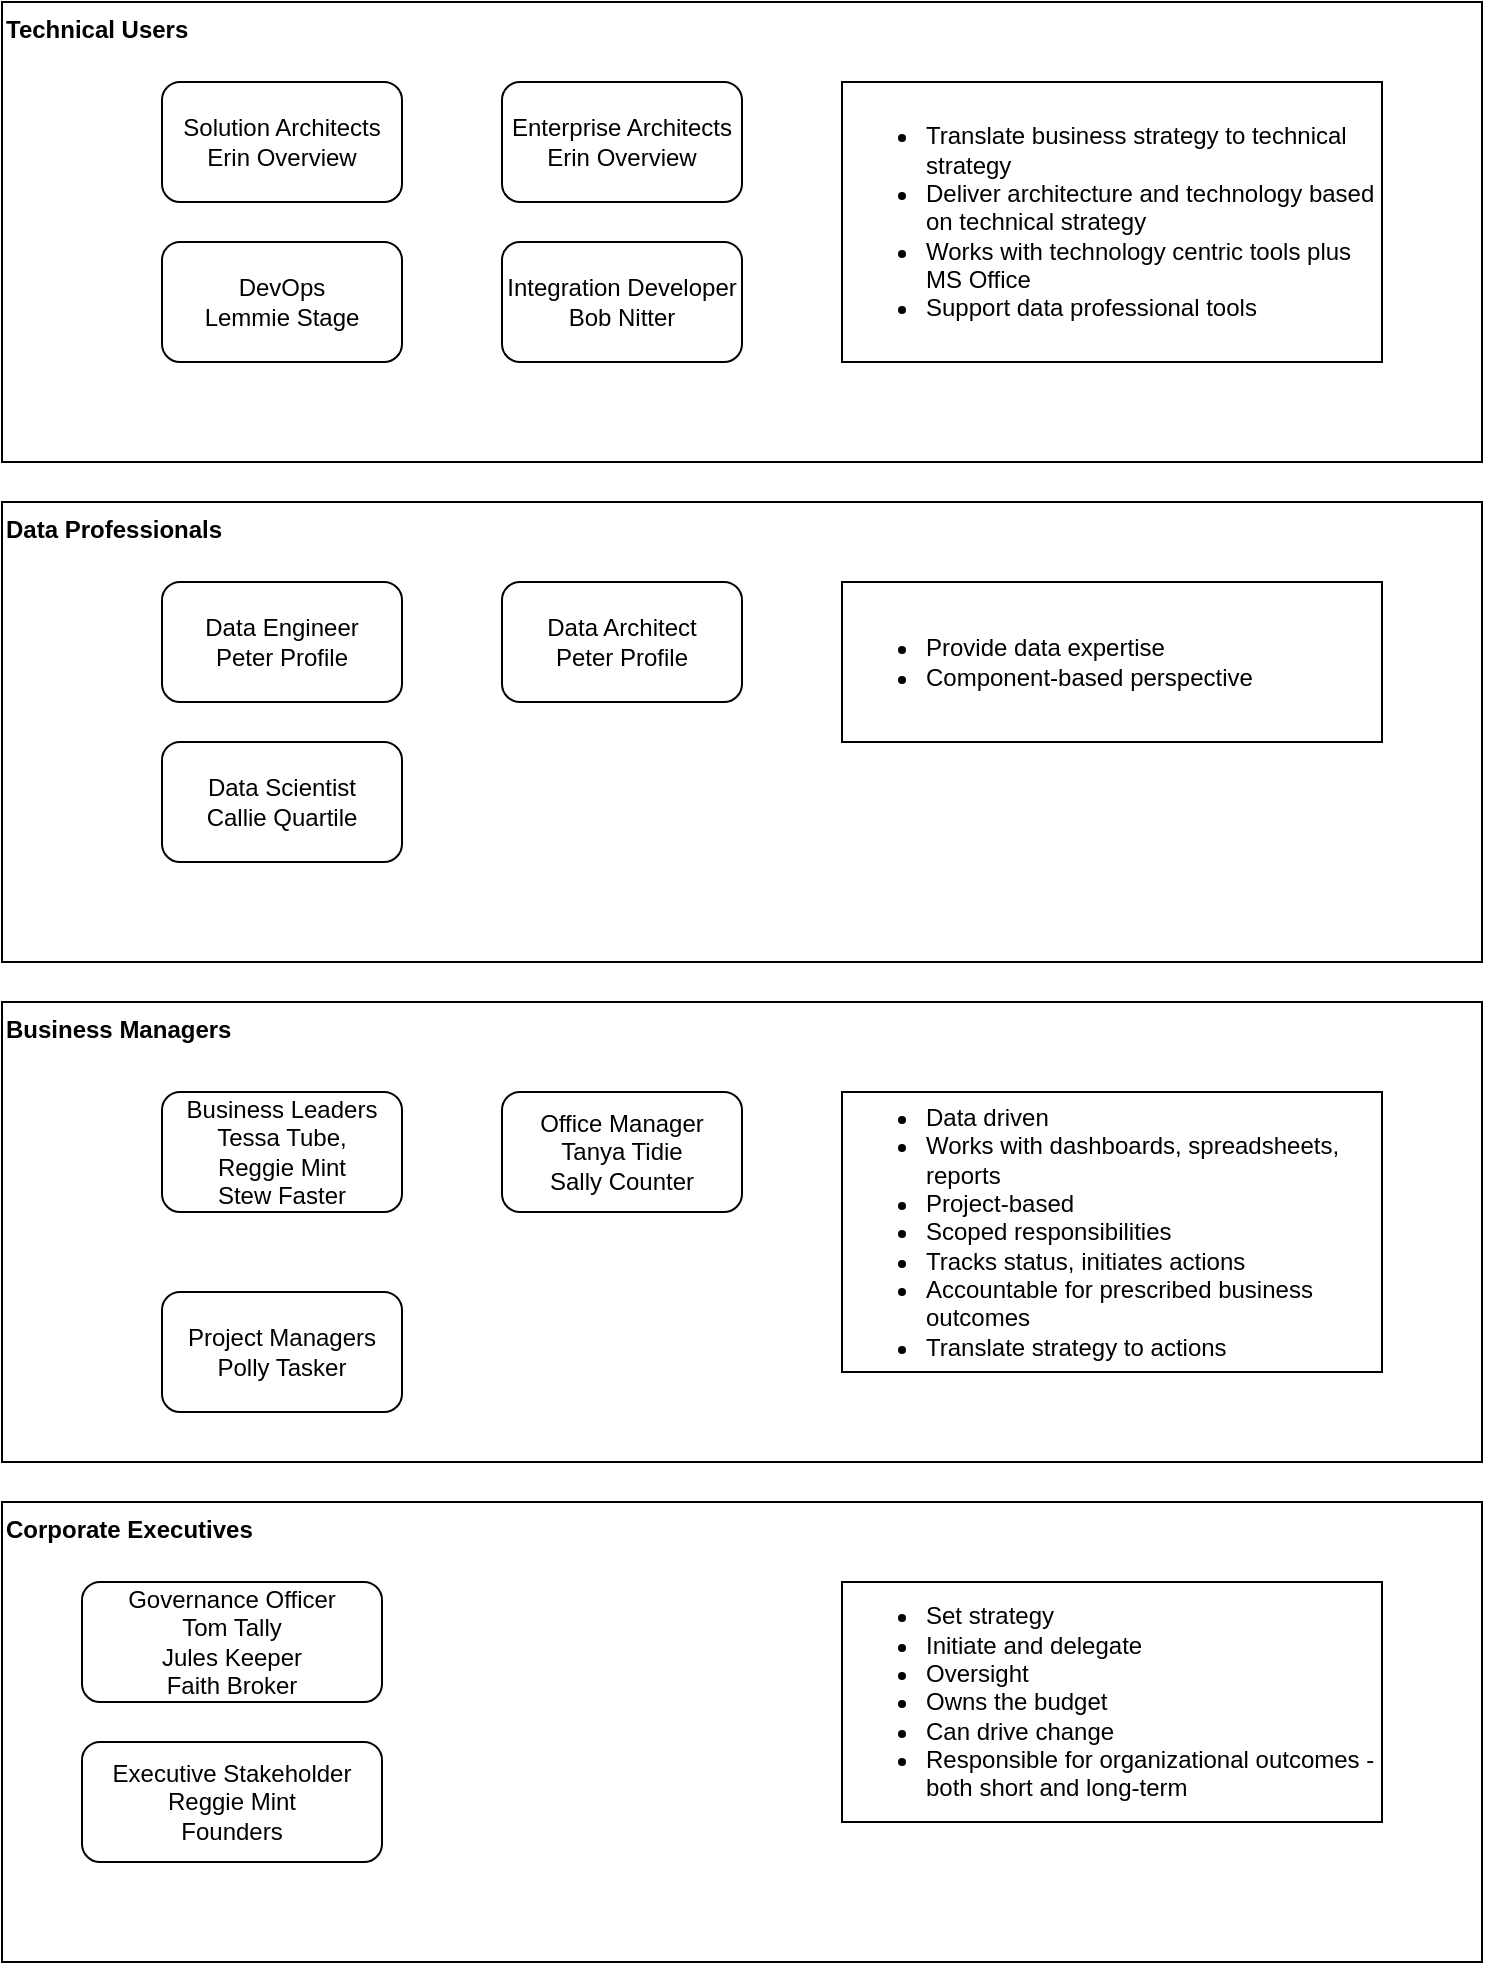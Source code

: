 <mxfile version="26.0.9" pages="3">
  <diagram name="user-profiles" id="S6YDufkIdyIpahQNR3DB">
    <mxGraphModel dx="2074" dy="1153" grid="1" gridSize="10" guides="1" tooltips="1" connect="1" arrows="1" fold="1" page="1" pageScale="1" pageWidth="827" pageHeight="1169" math="0" shadow="0">
      <root>
        <mxCell id="0" />
        <mxCell id="1" parent="0" />
        <mxCell id="9GppPXsOtxkP5QUwqHvi-1" value="Technical Users" style="rounded=0;whiteSpace=wrap;html=1;fontStyle=1;verticalAlign=top;align=left;" parent="1" vertex="1">
          <mxGeometry x="70" y="80" width="740" height="230" as="geometry" />
        </mxCell>
        <mxCell id="9GppPXsOtxkP5QUwqHvi-2" value="Data Professionals" style="rounded=0;whiteSpace=wrap;html=1;fontStyle=1;verticalAlign=top;align=left;" parent="1" vertex="1">
          <mxGeometry x="70" y="330" width="740" height="230" as="geometry" />
        </mxCell>
        <mxCell id="9GppPXsOtxkP5QUwqHvi-3" value="Business Managers" style="rounded=0;whiteSpace=wrap;html=1;fontStyle=1;verticalAlign=top;align=left;" parent="1" vertex="1">
          <mxGeometry x="70" y="580" width="740" height="230" as="geometry" />
        </mxCell>
        <mxCell id="9GppPXsOtxkP5QUwqHvi-4" value="Corporate Executives" style="rounded=0;whiteSpace=wrap;html=1;fontStyle=1;verticalAlign=top;align=left;" parent="1" vertex="1">
          <mxGeometry x="70" y="830" width="740" height="230" as="geometry" />
        </mxCell>
        <mxCell id="9GppPXsOtxkP5QUwqHvi-5" value="Solution Architects&lt;div&gt;Erin Overview&lt;/div&gt;" style="rounded=1;whiteSpace=wrap;html=1;" parent="1" vertex="1">
          <mxGeometry x="150" y="120" width="120" height="60" as="geometry" />
        </mxCell>
        <mxCell id="9GppPXsOtxkP5QUwqHvi-6" value="DevOps&lt;div&gt;Lemmie Stage&lt;/div&gt;" style="rounded=1;whiteSpace=wrap;html=1;" parent="1" vertex="1">
          <mxGeometry x="150" y="200" width="120" height="60" as="geometry" />
        </mxCell>
        <mxCell id="9GppPXsOtxkP5QUwqHvi-7" value="Enterprise Architects&lt;div&gt;Erin Overview&lt;/div&gt;" style="rounded=1;whiteSpace=wrap;html=1;" parent="1" vertex="1">
          <mxGeometry x="320" y="120" width="120" height="60" as="geometry" />
        </mxCell>
        <mxCell id="9GppPXsOtxkP5QUwqHvi-8" value="Integration Developer&lt;div&gt;Bob Nitter&lt;/div&gt;" style="rounded=1;whiteSpace=wrap;html=1;" parent="1" vertex="1">
          <mxGeometry x="320" y="200" width="120" height="60" as="geometry" />
        </mxCell>
        <mxCell id="9GppPXsOtxkP5QUwqHvi-10" value="Data Engineer&lt;div&gt;Peter Profile&lt;/div&gt;" style="rounded=1;whiteSpace=wrap;html=1;" parent="1" vertex="1">
          <mxGeometry x="150" y="370" width="120" height="60" as="geometry" />
        </mxCell>
        <mxCell id="9GppPXsOtxkP5QUwqHvi-11" value="Data Scientist&lt;div&gt;Callie Quartile&lt;/div&gt;" style="rounded=1;whiteSpace=wrap;html=1;" parent="1" vertex="1">
          <mxGeometry x="150" y="450" width="120" height="60" as="geometry" />
        </mxCell>
        <mxCell id="9GppPXsOtxkP5QUwqHvi-12" value="Project Managers&lt;div&gt;Polly Tasker&lt;/div&gt;" style="rounded=1;whiteSpace=wrap;html=1;" parent="1" vertex="1">
          <mxGeometry x="150" y="725" width="120" height="60" as="geometry" />
        </mxCell>
        <mxCell id="9GppPXsOtxkP5QUwqHvi-13" value="Business Leaders&lt;div&gt;Tessa Tube,&lt;/div&gt;&lt;div&gt;Reggie Mint&lt;/div&gt;&lt;div&gt;Stew Faster&lt;/div&gt;" style="rounded=1;whiteSpace=wrap;html=1;" parent="1" vertex="1">
          <mxGeometry x="150" y="625" width="120" height="60" as="geometry" />
        </mxCell>
        <mxCell id="9GppPXsOtxkP5QUwqHvi-14" value="Governance Officer&lt;div&gt;Tom Tally&lt;/div&gt;&lt;div&gt;Jules Keeper&lt;/div&gt;&lt;div&gt;Faith Broker&lt;/div&gt;" style="rounded=1;whiteSpace=wrap;html=1;" parent="1" vertex="1">
          <mxGeometry x="110" y="870" width="150" height="60" as="geometry" />
        </mxCell>
        <mxCell id="9GppPXsOtxkP5QUwqHvi-15" value="Executive Stakeholder&lt;div&gt;Reggie Mint&lt;/div&gt;&lt;div&gt;Founders&lt;/div&gt;" style="rounded=1;whiteSpace=wrap;html=1;" parent="1" vertex="1">
          <mxGeometry x="110" y="950" width="150" height="60" as="geometry" />
        </mxCell>
        <mxCell id="9GppPXsOtxkP5QUwqHvi-16" value="Office Manager&lt;div&gt;Tanya Tidie&lt;/div&gt;&lt;div&gt;Sally Counter&lt;/div&gt;" style="rounded=1;whiteSpace=wrap;html=1;" parent="1" vertex="1">
          <mxGeometry x="320" y="625" width="120" height="60" as="geometry" />
        </mxCell>
        <mxCell id="9GppPXsOtxkP5QUwqHvi-18" value="&lt;ul&gt;&lt;li&gt;Translate business strategy to technical strategy&lt;/li&gt;&lt;li&gt;Deliver architecture and technology based on technical strategy&lt;/li&gt;&lt;li&gt;Works with technology centric tools plus MS Office&lt;/li&gt;&lt;li&gt;Support data professional tools&lt;/li&gt;&lt;/ul&gt;" style="rounded=0;whiteSpace=wrap;html=1;align=left;" parent="1" vertex="1">
          <mxGeometry x="490" y="120" width="270" height="140" as="geometry" />
        </mxCell>
        <mxCell id="9GppPXsOtxkP5QUwqHvi-19" value="&lt;ul&gt;&lt;li&gt;&lt;span style=&quot;background-color: transparent; color: light-dark(rgb(0, 0, 0), rgb(255, 255, 255));&quot;&gt;Provide data expertise&lt;/span&gt;&lt;br&gt;&lt;/li&gt;&lt;li&gt;&lt;span style=&quot;background-color: transparent; color: light-dark(rgb(0, 0, 0), rgb(255, 255, 255));&quot;&gt;Component-based perspective&lt;/span&gt;&lt;/li&gt;&lt;/ul&gt;" style="rounded=0;whiteSpace=wrap;html=1;align=left;" parent="1" vertex="1">
          <mxGeometry x="490" y="370" width="270" height="80" as="geometry" />
        </mxCell>
        <mxCell id="9GppPXsOtxkP5QUwqHvi-20" value="&lt;ul&gt;&lt;li&gt;&lt;span style=&quot;background-color: transparent; color: light-dark(rgb(0, 0, 0), rgb(255, 255, 255));&quot;&gt;Data driven&lt;/span&gt;&lt;br&gt;&lt;/li&gt;&lt;li&gt;Works with dashboards, spreadsheets, reports&lt;/li&gt;&lt;li&gt;Project-based&lt;/li&gt;&lt;li&gt;Scoped responsibilities&lt;/li&gt;&lt;li&gt;Tracks status, initiates actions&lt;/li&gt;&lt;li&gt;Accountable for prescribed business outcomes&lt;/li&gt;&lt;li&gt;Translate strategy to actions&lt;/li&gt;&lt;/ul&gt;" style="rounded=0;whiteSpace=wrap;html=1;align=left;" parent="1" vertex="1">
          <mxGeometry x="490" y="625" width="270" height="140" as="geometry" />
        </mxCell>
        <mxCell id="9GppPXsOtxkP5QUwqHvi-21" value="&lt;ul&gt;&lt;li&gt;Set strategy&lt;/li&gt;&lt;li&gt;Initiate and delegate&lt;/li&gt;&lt;li&gt;Oversight&lt;/li&gt;&lt;li&gt;Owns the budget&lt;/li&gt;&lt;li&gt;Can drive change&lt;/li&gt;&lt;li&gt;Responsible for organizational outcomes - both short and long-term&lt;/li&gt;&lt;/ul&gt;" style="rounded=0;whiteSpace=wrap;html=1;align=left;" parent="1" vertex="1">
          <mxGeometry x="490" y="870" width="270" height="120" as="geometry" />
        </mxCell>
        <mxCell id="mB1kxBVeXbvcE-VYdbVN-1" value="Data Architect&lt;div&gt;Peter Profile&lt;/div&gt;" style="rounded=1;whiteSpace=wrap;html=1;" vertex="1" parent="1">
          <mxGeometry x="320" y="370" width="120" height="60" as="geometry" />
        </mxCell>
      </root>
    </mxGraphModel>
  </diagram>
  <diagram id="w9r8jnZHHfuu24x02KUY" name="clinical-trial-management">
    <mxGraphModel dx="2074" dy="1153" grid="1" gridSize="10" guides="1" tooltips="1" connect="1" arrows="1" fold="1" page="1" pageScale="1" pageWidth="827" pageHeight="1169" math="0" shadow="0">
      <root>
        <mxCell id="0" />
        <mxCell id="1" parent="0" />
        <mxCell id="6ZlHHi7PjLSVwPY5SmXG-3" value="" style="rounded=0;whiteSpace=wrap;html=1;" vertex="1" parent="1">
          <mxGeometry x="760" y="80" width="460" height="60" as="geometry" />
        </mxCell>
        <mxCell id="lJtzmp7ZBujwJNlTa7AZ-2" value="&lt;h1 style=&quot;margin-top: 0px;&quot;&gt;Project Motivation&lt;/h1&gt;&lt;p&gt;&lt;/p&gt;&lt;ul&gt;&lt;li&gt;A discovery of a promising new treatment (Research team)&lt;/li&gt;&lt;li&gt;A decision to commercialize (Corporate Execs)&lt;/li&gt;&lt;/ul&gt;&lt;p&gt;&lt;/p&gt;" style="text;html=1;whiteSpace=wrap;overflow=hidden;rounded=0;" parent="1" vertex="1">
          <mxGeometry x="100" y="20" width="370" height="120" as="geometry" />
        </mxCell>
        <mxCell id="lJtzmp7ZBujwJNlTa7AZ-3" value="Scope Clinical Trial&lt;div&gt;&lt;ul&gt;&lt;li&gt;Scope&lt;/li&gt;&lt;li&gt;Metrics&lt;/li&gt;&lt;li&gt;&lt;span style=&quot;background-color: transparent; color: light-dark(rgb(0, 0, 0), rgb(255, 255, 255));&quot;&gt;Ownership&lt;/span&gt;&lt;br&gt;&lt;/li&gt;&lt;li&gt;&lt;i&gt;Budget&lt;/i&gt;&lt;/li&gt;&lt;li&gt;Participants&lt;/li&gt;&lt;li&gt;Stakeholders&lt;/li&gt;&lt;/ul&gt;&lt;/div&gt;" style="rounded=0;whiteSpace=wrap;html=1;verticalAlign=top;align=left;" parent="1" vertex="1">
          <mxGeometry x="80" y="140" width="680" height="140" as="geometry" />
        </mxCell>
        <mxCell id="lJtzmp7ZBujwJNlTa7AZ-4" value="Tessa" style="shape=umlActor;verticalLabelPosition=bottom;verticalAlign=top;html=1;outlineConnect=0;" parent="1" vertex="1">
          <mxGeometry x="440" y="180" width="30" height="60" as="geometry" />
        </mxCell>
        <mxCell id="lJtzmp7ZBujwJNlTa7AZ-8" value="Recruit Participants&lt;div&gt;&lt;ul&gt;&lt;li&gt;Data Agreements&lt;/li&gt;&lt;li&gt;Education&lt;/li&gt;&lt;li&gt;Certifications&lt;/li&gt;&lt;/ul&gt;&lt;/div&gt;" style="rounded=0;whiteSpace=wrap;html=1;verticalAlign=top;align=left;" parent="1" vertex="1">
          <mxGeometry x="80" y="550" width="680" height="140" as="geometry" />
        </mxCell>
        <mxCell id="lJtzmp7ZBujwJNlTa7AZ-9" value="Tanya" style="shape=umlActor;verticalLabelPosition=bottom;verticalAlign=top;html=1;outlineConnect=0;" parent="1" vertex="1">
          <mxGeometry x="430" y="580" width="30" height="60" as="geometry" />
        </mxCell>
        <mxCell id="lJtzmp7ZBujwJNlTa7AZ-10" value="Robbie" style="shape=umlActor;verticalLabelPosition=bottom;verticalAlign=top;html=1;outlineConnect=0;" parent="1" vertex="1">
          <mxGeometry x="520" y="580" width="30" height="60" as="geometry" />
        </mxCell>
        <mxCell id="lJtzmp7ZBujwJNlTa7AZ-11" value="Nellie" style="shape=umlActor;verticalLabelPosition=bottom;verticalAlign=top;html=1;outlineConnect=0;" parent="1" vertex="1">
          <mxGeometry x="560" y="580" width="30" height="60" as="geometry" />
        </mxCell>
        <mxCell id="lJtzmp7ZBujwJNlTa7AZ-12" value="???" style="shape=umlActor;verticalLabelPosition=bottom;verticalAlign=top;html=1;outlineConnect=0;" parent="1" vertex="1">
          <mxGeometry x="600" y="580" width="30" height="60" as="geometry" />
        </mxCell>
        <mxCell id="lJtzmp7ZBujwJNlTa7AZ-13" value="&lt;div&gt;Solution delivery&lt;/div&gt;&lt;div&gt;&lt;ul&gt;&lt;li&gt;&lt;span style=&quot;background-color: transparent; color: light-dark(rgb(0, 0, 0), rgb(255, 255, 255));&quot;&gt;Solution Blueprint Delivery&lt;/span&gt;&lt;br&gt;&lt;/li&gt;&lt;li&gt;&lt;span style=&quot;background-color: transparent; color: light-dark(rgb(0, 0, 0), rgb(255, 255, 255));&quot;&gt;Analytics and Reporting Design&lt;/span&gt;&lt;/li&gt;&lt;li&gt;Pipeline Design&lt;/li&gt;&lt;li&gt;Data Quality Survey Service implementation&lt;/li&gt;&lt;li&gt;Data provisioning pipeline implementations&lt;/li&gt;&lt;/ul&gt;&lt;/div&gt;" style="rounded=0;whiteSpace=wrap;html=1;verticalAlign=top;align=left;" parent="1" vertex="1">
          <mxGeometry x="80" y="690" width="680" height="140" as="geometry" />
        </mxCell>
        <mxCell id="lJtzmp7ZBujwJNlTa7AZ-14" value="Erin" style="shape=umlActor;verticalLabelPosition=bottom;verticalAlign=top;html=1;outlineConnect=0;" parent="1" vertex="1">
          <mxGeometry x="430" y="720" width="30" height="60" as="geometry" />
        </mxCell>
        <mxCell id="lJtzmp7ZBujwJNlTa7AZ-15" value="Bob" style="shape=umlActor;verticalLabelPosition=bottom;verticalAlign=top;html=1;outlineConnect=0;" parent="1" vertex="1">
          <mxGeometry x="480" y="720" width="30" height="60" as="geometry" />
        </mxCell>
        <mxCell id="lJtzmp7ZBujwJNlTa7AZ-17" value="&lt;div&gt;Component Deployment&lt;/div&gt;&lt;div&gt;&lt;ul&gt;&lt;li&gt;Egeria Connectors/Services&lt;/li&gt;&lt;li&gt;Airflow pipeline&lt;/li&gt;&lt;li&gt;Data design&lt;/li&gt;&lt;li&gt;Analytics and reporting design&lt;/li&gt;&lt;/ul&gt;&lt;/div&gt;" style="rounded=0;whiteSpace=wrap;html=1;verticalAlign=top;align=left;" parent="1" vertex="1">
          <mxGeometry x="80" y="830" width="680" height="140" as="geometry" />
        </mxCell>
        <mxCell id="lJtzmp7ZBujwJNlTa7AZ-18" value="Lemmie" style="shape=umlActor;verticalLabelPosition=bottom;verticalAlign=top;html=1;outlineConnect=0;" parent="1" vertex="1">
          <mxGeometry x="430" y="850" width="30" height="60" as="geometry" />
        </mxCell>
        <mxCell id="lJtzmp7ZBujwJNlTa7AZ-20" value="&lt;span style=&quot;background-color: transparent; color: light-dark(rgb(0, 0, 0), rgb(255, 255, 255));&quot;&gt;Hospital Onboarding&lt;/span&gt;&lt;br&gt;&lt;ul&gt;&lt;li&gt;Activate onboarding pipeline&lt;/li&gt;&lt;li&gt;Chase uncertified hospitals&lt;/li&gt;&lt;/ul&gt;" style="rounded=0;whiteSpace=wrap;html=1;verticalAlign=top;align=left;" parent="1" vertex="1">
          <mxGeometry x="80" y="970" width="680" height="140" as="geometry" />
        </mxCell>
        <mxCell id="lJtzmp7ZBujwJNlTa7AZ-21" value="Peter" style="shape=umlActor;verticalLabelPosition=bottom;verticalAlign=top;html=1;outlineConnect=0;" parent="1" vertex="1">
          <mxGeometry x="430" y="1000" width="30" height="60" as="geometry" />
        </mxCell>
        <mxCell id="lJtzmp7ZBujwJNlTa7AZ-22" value="Tanya" style="shape=umlActor;verticalLabelPosition=bottom;verticalAlign=top;html=1;outlineConnect=0;" parent="1" vertex="1">
          <mxGeometry x="490" y="1000" width="30" height="60" as="geometry" />
        </mxCell>
        <mxCell id="lJtzmp7ZBujwJNlTa7AZ-23" value="&lt;span style=&quot;background-color: transparent; color: light-dark(rgb(0, 0, 0), rgb(255, 255, 255));&quot;&gt;Trial is Live&lt;/span&gt;&lt;div&gt;&lt;ul&gt;&lt;li&gt;&lt;span style=&quot;background-color: transparent; color: light-dark(rgb(0, 0, 0), rgb(255, 255, 255));&quot;&gt;Progress monitoring&lt;/span&gt;&lt;/li&gt;&lt;li&gt;Data exception management&lt;/li&gt;&lt;li&gt;Data Analysis&lt;/li&gt;&lt;li&gt;Results monitoring&lt;/li&gt;&lt;/ul&gt;&lt;/div&gt;" style="rounded=0;whiteSpace=wrap;html=1;verticalAlign=top;align=left;" parent="1" vertex="1">
          <mxGeometry x="80" y="1109" width="680" height="140" as="geometry" />
        </mxCell>
        <mxCell id="lJtzmp7ZBujwJNlTa7AZ-24" value="Peter" style="shape=umlActor;verticalLabelPosition=bottom;verticalAlign=top;html=1;outlineConnect=0;" parent="1" vertex="1">
          <mxGeometry x="430" y="1130" width="30" height="60" as="geometry" />
        </mxCell>
        <mxCell id="lJtzmp7ZBujwJNlTa7AZ-25" value="Tanya" style="shape=umlActor;verticalLabelPosition=bottom;verticalAlign=top;html=1;outlineConnect=0;" parent="1" vertex="1">
          <mxGeometry x="490" y="1130" width="30" height="60" as="geometry" />
        </mxCell>
        <mxCell id="lJtzmp7ZBujwJNlTa7AZ-27" value="Callie" style="shape=umlActor;verticalLabelPosition=bottom;verticalAlign=top;html=1;outlineConnect=0;" parent="1" vertex="1">
          <mxGeometry x="560" y="1130" width="30" height="60" as="geometry" />
        </mxCell>
        <mxCell id="lJtzmp7ZBujwJNlTa7AZ-28" value="&lt;span style=&quot;background-color: transparent; color: light-dark(rgb(0, 0, 0), rgb(255, 255, 255));&quot;&gt;End of life&lt;/span&gt;&lt;br&gt;&lt;ul&gt;&lt;li&gt;Shutdown pipelines&lt;/li&gt;&lt;li&gt;Archive Data&lt;/li&gt;&lt;li&gt;Share Data that can be requested&lt;/li&gt;&lt;li&gt;Closeout report&lt;/li&gt;&lt;li&gt;Data Retention procedures activated&lt;/li&gt;&lt;/ul&gt;" style="rounded=0;whiteSpace=wrap;html=1;verticalAlign=top;align=left;" parent="1" vertex="1">
          <mxGeometry x="80" y="1249" width="680" height="140" as="geometry" />
        </mxCell>
        <mxCell id="lJtzmp7ZBujwJNlTa7AZ-29" value="Peter" style="shape=umlActor;verticalLabelPosition=bottom;verticalAlign=top;html=1;outlineConnect=0;" parent="1" vertex="1">
          <mxGeometry x="430" y="1289" width="30" height="60" as="geometry" />
        </mxCell>
        <mxCell id="lJtzmp7ZBujwJNlTa7AZ-31" value="&lt;span style=&quot;background-color: transparent; color: light-dark(rgb(0, 0, 0), rgb(255, 255, 255));&quot;&gt;Retrospective&lt;/span&gt;&lt;br&gt;&lt;ul&gt;&lt;li&gt;&lt;span style=&quot;background-color: transparent; color: light-dark(rgb(0, 0, 0), rgb(255, 255, 255));&quot;&gt;Technology improvements&lt;/span&gt;&lt;/li&gt;&lt;li&gt;Data management improvements&lt;/li&gt;&lt;li&gt;Data contract improvements&lt;/li&gt;&lt;li&gt;New templates and best practices&lt;/li&gt;&lt;li&gt;Analytics and reporting&lt;/li&gt;&lt;/ul&gt;" style="rounded=0;whiteSpace=wrap;html=1;verticalAlign=top;align=left;" parent="1" vertex="1">
          <mxGeometry x="80" y="1389" width="680" height="140" as="geometry" />
        </mxCell>
        <mxCell id="lJtzmp7ZBujwJNlTa7AZ-33" value="All" style="shape=umlActor;verticalLabelPosition=bottom;verticalAlign=top;html=1;outlineConnect=0;" parent="1" vertex="1">
          <mxGeometry x="460" y="1429" width="30" height="60" as="geometry" />
        </mxCell>
        <mxCell id="lJtzmp7ZBujwJNlTa7AZ-34" value="&amp;nbsp;" style="shape=umlActor;verticalLabelPosition=bottom;verticalAlign=top;html=1;outlineConnect=0;" parent="1" vertex="1">
          <mxGeometry x="500" y="1420" width="30" height="60" as="geometry" />
        </mxCell>
        <mxCell id="lJtzmp7ZBujwJNlTa7AZ-35" value="&amp;nbsp;" style="shape=umlActor;verticalLabelPosition=bottom;verticalAlign=top;html=1;outlineConnect=0;" parent="1" vertex="1">
          <mxGeometry x="510" y="1430" width="30" height="60" as="geometry" />
        </mxCell>
        <mxCell id="lJtzmp7ZBujwJNlTa7AZ-36" value="&amp;nbsp;" style="shape=umlActor;verticalLabelPosition=bottom;verticalAlign=top;html=1;outlineConnect=0;" parent="1" vertex="1">
          <mxGeometry x="520" y="1440" width="30" height="60" as="geometry" />
        </mxCell>
        <mxCell id="c_ugmVrAFyG_RSTCxGrR-1" value="&lt;span style=&quot;background-color: transparent; color: light-dark(rgb(0, 0, 0), rgb(255, 255, 255));&quot;&gt;Clinical Trial Approval&lt;/span&gt;&lt;br&gt;&lt;ul&gt;&lt;li&gt;Negotiate with external regulator&lt;/li&gt;&lt;li&gt;Approval from board&lt;/li&gt;&lt;li&gt;Deliverables agreement&lt;/li&gt;&lt;/ul&gt;" style="rounded=0;whiteSpace=wrap;html=1;verticalAlign=top;align=left;" parent="1" vertex="1">
          <mxGeometry x="80" y="410" width="680" height="140" as="geometry" />
        </mxCell>
        <mxCell id="c_ugmVrAFyG_RSTCxGrR-2" value="Tessa" style="shape=umlActor;verticalLabelPosition=bottom;verticalAlign=top;html=1;outlineConnect=0;" parent="1" vertex="1">
          <mxGeometry x="430" y="430" width="30" height="60" as="geometry" />
        </mxCell>
        <mxCell id="6ZlHHi7PjLSVwPY5SmXG-1" value="&lt;ul&gt;&lt;li&gt;Status Review - Based on time window for recruitment&lt;/li&gt;&lt;ul&gt;&lt;li&gt;How many hospitals recruited/certified&lt;/li&gt;&lt;li&gt;How many patients recruited/certified&lt;/li&gt;&lt;/ul&gt;&lt;/ul&gt;" style="rounded=0;whiteSpace=wrap;html=1;align=left;" vertex="1" parent="1">
          <mxGeometry x="760" y="550" width="460" height="140" as="geometry" />
        </mxCell>
        <mxCell id="6ZlHHi7PjLSVwPY5SmXG-2" value="Executive Information Perspective" style="text;html=1;align=center;verticalAlign=middle;resizable=0;points=[];autosize=1;strokeColor=none;fillColor=none;" vertex="1" parent="1">
          <mxGeometry x="900" y="95" width="200" height="30" as="geometry" />
        </mxCell>
        <mxCell id="6ZlHHi7PjLSVwPY5SmXG-4" value="&lt;ul&gt;&lt;li&gt;Progress&lt;/li&gt;&lt;li&gt;Data Exceptions&lt;/li&gt;&lt;li&gt;Results&lt;/li&gt;&lt;/ul&gt;&lt;br&gt;&lt;ul&gt;&lt;li&gt;Go/no-Go&lt;/li&gt;&lt;/ul&gt;" style="rounded=0;whiteSpace=wrap;html=1;align=left;" vertex="1" parent="1">
          <mxGeometry x="760" y="1109" width="460" height="140" as="geometry" />
        </mxCell>
        <mxCell id="6ZlHHi7PjLSVwPY5SmXG-5" value="&lt;ul&gt;&lt;li&gt;Pipeline status&lt;/li&gt;&lt;li&gt;Data archival&lt;/li&gt;&lt;li&gt;Data for sharing&lt;/li&gt;&lt;li&gt;confirmation that retention is set up&lt;/li&gt;&lt;li&gt;lessons learned&lt;/li&gt;&lt;/ul&gt;" style="rounded=0;whiteSpace=wrap;html=1;align=left;" vertex="1" parent="1">
          <mxGeometry x="760" y="1249" width="290" height="140" as="geometry" />
        </mxCell>
        <mxCell id="6ZlHHi7PjLSVwPY5SmXG-6" value="&lt;ul&gt;&lt;li&gt;Pipeline status&lt;/li&gt;&lt;li&gt;Data archival&lt;/li&gt;&lt;li&gt;Data for sharing&lt;/li&gt;&lt;li&gt;confirmation that retention is set up&lt;/li&gt;&lt;/ul&gt;" style="rounded=0;whiteSpace=wrap;html=1;align=left;" vertex="1" parent="1">
          <mxGeometry x="760" y="1249" width="460" height="140" as="geometry" />
        </mxCell>
        <mxCell id="6ZlHHi7PjLSVwPY5SmXG-7" value="&lt;div&gt;&lt;br&gt;&lt;/div&gt;&lt;ul&gt;&lt;li&gt;Lessons learned&lt;/li&gt;&lt;/ul&gt;" style="rounded=0;whiteSpace=wrap;html=1;align=left;" vertex="1" parent="1">
          <mxGeometry x="760" y="1389" width="460" height="140" as="geometry" />
        </mxCell>
        <mxCell id="6ZlHHi7PjLSVwPY5SmXG-8" value="&lt;ul&gt;&lt;li&gt;Provide scope, success criteria&lt;/li&gt;&lt;li&gt;Financial model&lt;/li&gt;&lt;ul&gt;&lt;li&gt;Cost/benefit&lt;/li&gt;&lt;/ul&gt;&lt;/ul&gt;" style="rounded=0;whiteSpace=wrap;html=1;align=left;" vertex="1" parent="1">
          <mxGeometry x="760" y="140" width="460" height="140" as="geometry" />
        </mxCell>
        <mxCell id="6ZlHHi7PjLSVwPY5SmXG-9" value="Define Clinical Trial&lt;div&gt;&lt;ul&gt;&lt;li&gt;Deliverables (data, reports, analytics)&lt;/li&gt;&lt;li&gt;Data Specification&lt;/li&gt;&lt;ul&gt;&lt;li&gt;From hospitals&lt;/li&gt;&lt;li&gt;For data Scientists&lt;/li&gt;&lt;/ul&gt;&lt;/ul&gt;&lt;/div&gt;" style="rounded=0;whiteSpace=wrap;html=1;verticalAlign=top;align=left;" vertex="1" parent="1">
          <mxGeometry x="80" y="280" width="680" height="130" as="geometry" />
        </mxCell>
        <mxCell id="6ZlHHi7PjLSVwPY5SmXG-10" value="Tessa" style="shape=umlActor;verticalLabelPosition=bottom;verticalAlign=top;html=1;outlineConnect=0;" vertex="1" parent="1">
          <mxGeometry x="440" y="314" width="30" height="60" as="geometry" />
        </mxCell>
        <mxCell id="6ZlHHi7PjLSVwPY5SmXG-11" value="Callie" style="shape=umlActor;verticalLabelPosition=bottom;verticalAlign=top;html=1;outlineConnect=0;" vertex="1" parent="1">
          <mxGeometry x="530" y="314" width="30" height="60" as="geometry" />
        </mxCell>
        <mxCell id="6ZlHHi7PjLSVwPY5SmXG-12" value="Tanya" style="shape=umlActor;verticalLabelPosition=bottom;verticalAlign=top;html=1;outlineConnect=0;" vertex="1" parent="1">
          <mxGeometry x="620" y="314" width="30" height="60" as="geometry" />
        </mxCell>
        <mxCell id="6ZlHHi7PjLSVwPY5SmXG-13" value="&lt;ul&gt;&lt;li&gt;Status Review&lt;/li&gt;&lt;/ul&gt;" style="rounded=0;whiteSpace=wrap;html=1;align=left;" vertex="1" parent="1">
          <mxGeometry x="760" y="280" width="460" height="130" as="geometry" />
        </mxCell>
        <mxCell id="6ZlHHi7PjLSVwPY5SmXG-14" value="&lt;ul&gt;&lt;li&gt;Full review of proposal and sign-off&lt;/li&gt;&lt;/ul&gt;" style="rounded=0;whiteSpace=wrap;html=1;align=left;" vertex="1" parent="1">
          <mxGeometry x="760" y="410" width="460" height="140" as="geometry" />
        </mxCell>
        <mxCell id="6ZlHHi7PjLSVwPY5SmXG-15" value="&lt;ul&gt;&lt;li&gt;Status Review&lt;/li&gt;&lt;li&gt;Privacy Review&lt;/li&gt;&lt;/ul&gt;" style="rounded=0;whiteSpace=wrap;html=1;align=left;" vertex="1" parent="1">
          <mxGeometry x="760" y="690" width="460" height="140" as="geometry" />
        </mxCell>
        <mxCell id="6ZlHHi7PjLSVwPY5SmXG-16" value="&lt;ul&gt;&lt;li&gt;Status Review&lt;/li&gt;&lt;/ul&gt;" style="rounded=0;whiteSpace=wrap;html=1;align=left;" vertex="1" parent="1">
          <mxGeometry x="760" y="830" width="460" height="140" as="geometry" />
        </mxCell>
        <mxCell id="6ZlHHi7PjLSVwPY5SmXG-17" value="&lt;ul&gt;&lt;li&gt;Status Review&lt;/li&gt;&lt;ul&gt;&lt;li&gt;Number of hospitals onboarded&lt;/li&gt;&lt;li&gt;Number of patient monitored&lt;/li&gt;&lt;/ul&gt;&lt;/ul&gt;" style="rounded=0;whiteSpace=wrap;html=1;align=left;" vertex="1" parent="1">
          <mxGeometry x="760" y="970" width="460" height="140" as="geometry" />
        </mxCell>
        <mxCell id="c_ugmVrAFyG_RSTCxGrR-3" value="Founders" style="shape=umlActor;verticalLabelPosition=bottom;verticalAlign=top;html=1;outlineConnect=0;" parent="1" vertex="1">
          <mxGeometry x="1120" y="460" width="30" height="60" as="geometry" />
        </mxCell>
        <mxCell id="c_ugmVrAFyG_RSTCxGrR-5" value="Faith" style="shape=umlActor;verticalLabelPosition=bottom;verticalAlign=top;html=1;outlineConnect=0;" parent="1" vertex="1">
          <mxGeometry x="1070" y="460" width="30" height="60" as="geometry" />
        </mxCell>
        <mxCell id="c_ugmVrAFyG_RSTCxGrR-6" value="Faith" style="shape=umlActor;verticalLabelPosition=bottom;verticalAlign=top;html=1;outlineConnect=0;" parent="1" vertex="1">
          <mxGeometry x="1160" y="730" width="30" height="60" as="geometry" />
        </mxCell>
        <mxCell id="c_ugmVrAFyG_RSTCxGrR-7" value="Ivor" style="shape=umlActor;verticalLabelPosition=bottom;verticalAlign=top;html=1;outlineConnect=0;" parent="1" vertex="1">
          <mxGeometry x="1100" y="730" width="30" height="60" as="geometry" />
        </mxCell>
        <mxCell id="6ZlHHi7PjLSVwPY5SmXG-18" value="Tessa" style="shape=umlActor;verticalLabelPosition=bottom;verticalAlign=top;html=1;outlineConnect=0;" vertex="1" parent="1">
          <mxGeometry x="1060" y="730" width="30" height="60" as="geometry" />
        </mxCell>
        <mxCell id="6ZlHHi7PjLSVwPY5SmXG-20" value="Polly" style="shape=umlActor;verticalLabelPosition=bottom;verticalAlign=top;html=1;outlineConnect=0;" vertex="1" parent="1">
          <mxGeometry x="1005" y="860" width="30" height="60" as="geometry" />
        </mxCell>
        <mxCell id="6ZlHHi7PjLSVwPY5SmXG-21" value="Tessa" style="shape=umlActor;verticalLabelPosition=bottom;verticalAlign=top;html=1;outlineConnect=0;" vertex="1" parent="1">
          <mxGeometry x="1100" y="1000" width="30" height="60" as="geometry" />
        </mxCell>
        <mxCell id="6ZlHHi7PjLSVwPY5SmXG-22" value="Polly" style="shape=umlActor;verticalLabelPosition=bottom;verticalAlign=top;html=1;outlineConnect=0;" vertex="1" parent="1">
          <mxGeometry x="960" y="730" width="30" height="60" as="geometry" />
        </mxCell>
        <mxCell id="lJtzmp7ZBujwJNlTa7AZ-26" value="Tessa" style="shape=umlActor;verticalLabelPosition=bottom;verticalAlign=top;html=1;outlineConnect=0;" parent="1" vertex="1">
          <mxGeometry x="930" y="1120" width="30" height="60" as="geometry" />
        </mxCell>
        <mxCell id="lJtzmp7ZBujwJNlTa7AZ-30" value="Faith" style="shape=umlActor;verticalLabelPosition=bottom;verticalAlign=top;html=1;outlineConnect=0;" parent="1" vertex="1">
          <mxGeometry x="1100" y="1289" width="30" height="60" as="geometry" />
        </mxCell>
        <mxCell id="6ZlHHi7PjLSVwPY5SmXG-23" value="Tessa" style="shape=umlActor;verticalLabelPosition=bottom;verticalAlign=top;html=1;outlineConnect=0;" vertex="1" parent="1">
          <mxGeometry x="1160" y="1289" width="30" height="60" as="geometry" />
        </mxCell>
        <mxCell id="6ZlHHi7PjLSVwPY5SmXG-24" value="Tessa" style="shape=umlActor;verticalLabelPosition=bottom;verticalAlign=top;html=1;outlineConnect=0;" vertex="1" parent="1">
          <mxGeometry x="1030" y="1429" width="30" height="60" as="geometry" />
        </mxCell>
        <mxCell id="6ZlHHi7PjLSVwPY5SmXG-25" value="Founders" style="shape=umlActor;verticalLabelPosition=bottom;verticalAlign=top;html=1;outlineConnect=0;" vertex="1" parent="1">
          <mxGeometry x="1100" y="1430" width="30" height="60" as="geometry" />
        </mxCell>
        <mxCell id="6ZlHHi7PjLSVwPY5SmXG-26" value="Polly" style="shape=umlActor;verticalLabelPosition=bottom;verticalAlign=top;html=1;outlineConnect=0;" vertex="1" parent="1">
          <mxGeometry x="960" y="1429" width="30" height="60" as="geometry" />
        </mxCell>
        <mxCell id="6ZlHHi7PjLSVwPY5SmXG-27" value="Tessa" style="shape=umlActor;verticalLabelPosition=bottom;verticalAlign=top;html=1;outlineConnect=0;" vertex="1" parent="1">
          <mxGeometry x="1150" y="600" width="30" height="60" as="geometry" />
        </mxCell>
        <mxCell id="6ZlHHi7PjLSVwPY5SmXG-28" value="Founders" style="shape=umlActor;verticalLabelPosition=bottom;verticalAlign=top;html=1;outlineConnect=0;" vertex="1" parent="1">
          <mxGeometry x="1080" y="310" width="30" height="60" as="geometry" />
        </mxCell>
        <mxCell id="lJtzmp7ZBujwJNlTa7AZ-5" value="Founders" style="shape=umlActor;verticalLabelPosition=bottom;verticalAlign=top;html=1;outlineConnect=0;" parent="1" vertex="1">
          <mxGeometry x="1080" y="180" width="30" height="60" as="geometry" />
        </mxCell>
        <mxCell id="6ZlHHi7PjLSVwPY5SmXG-29" value="Founders" style="shape=umlActor;verticalLabelPosition=bottom;verticalAlign=top;html=1;outlineConnect=0;" vertex="1" parent="1">
          <mxGeometry x="1090" y="1169" width="30" height="60" as="geometry" />
        </mxCell>
        <mxCell id="XGS4ezbACmYLDjYjRwHU-1" value="Metadata" style="rounded=0;whiteSpace=wrap;html=1;" vertex="1" parent="1">
          <mxGeometry x="1220" y="80" width="460" height="60" as="geometry" />
        </mxCell>
        <mxCell id="XGS4ezbACmYLDjYjRwHU-2" value="APIs" style="rounded=0;whiteSpace=wrap;html=1;" vertex="1" parent="1">
          <mxGeometry x="1680" y="80" width="250" height="60" as="geometry" />
        </mxCell>
        <mxCell id="XGS4ezbACmYLDjYjRwHU-3" value="&lt;div&gt;Project&lt;/div&gt;&lt;div&gt;Project Scope&lt;/div&gt;&lt;div&gt;ActorProfiles/ActorRoles&lt;/div&gt;&lt;div&gt;GovernanceResponsibility/Ownership&lt;/div&gt;&lt;div&gt;GovernanceMetrics&lt;/div&gt;" style="rounded=0;whiteSpace=wrap;html=1;" vertex="1" parent="1">
          <mxGeometry x="1220" y="140" width="460" height="140" as="geometry" />
        </mxCell>
        <mxCell id="XGS4ezbACmYLDjYjRwHU-5" value="Project Manager OMVS" style="rounded=0;whiteSpace=wrap;html=1;" vertex="1" parent="1">
          <mxGeometry x="1680" y="140" width="250" height="140" as="geometry" />
        </mxCell>
        <mxCell id="XGS4ezbACmYLDjYjRwHU-6" value="SolutionBlueprint/SolutionComponents/SolutionRoles&lt;div&gt;Collection/DataSpec&lt;br&gt;&lt;div&gt;SchemaElements/DataClasses/ValidValueDefinitions/GlossaryTerms&lt;/div&gt;&lt;/div&gt;" style="rounded=0;whiteSpace=wrap;html=1;" vertex="1" parent="1">
          <mxGeometry x="1220" y="280" width="460" height="130" as="geometry" />
        </mxCell>
        <mxCell id="XGS4ezbACmYLDjYjRwHU-7" value="Solution Architect OMVS&lt;div&gt;Data Designer OMVS&lt;/div&gt;&lt;div&gt;Collection Manager OMVS&lt;/div&gt;" style="rounded=0;whiteSpace=wrap;html=1;" vertex="1" parent="1">
          <mxGeometry x="1680" y="280" width="250" height="130" as="geometry" />
        </mxCell>
        <mxCell id="XGS4ezbACmYLDjYjRwHU-8" value="SolutionBlueprint/SolutionComponents&lt;div&gt;Collection/DataSpec&lt;br&gt;&lt;div&gt;SchemaElements/DataClasses/ValidValueDefinitions/GlossaryTerms&lt;/div&gt;&lt;/div&gt;" style="rounded=0;whiteSpace=wrap;html=1;" vertex="1" parent="1">
          <mxGeometry x="1220" y="410" width="460" height="140" as="geometry" />
        </mxCell>
        <mxCell id="XGS4ezbACmYLDjYjRwHU-9" value="Solution Architect OMVS&lt;div&gt;Data Designer OMVS&lt;/div&gt;" style="rounded=0;whiteSpace=wrap;html=1;" vertex="1" parent="1">
          <mxGeometry x="1680" y="410" width="250" height="140" as="geometry" />
        </mxCell>
        <mxCell id="XGS4ezbACmYLDjYjRwHU-10" value="TermsAndConditions&lt;div&gt;Agreement&lt;br&gt;&lt;div&gt;ContractLink&lt;/div&gt;&lt;div&gt;CertificationType&lt;/div&gt;&lt;div&gt;Certification&lt;/div&gt;&lt;/div&gt;&lt;div&gt;RegulationCertificaitonType&lt;/div&gt;" style="rounded=0;whiteSpace=wrap;html=1;" vertex="1" parent="1">
          <mxGeometry x="1220" y="550" width="460" height="140" as="geometry" />
        </mxCell>
        <mxCell id="XGS4ezbACmYLDjYjRwHU-11" value="Governance Officer OMVS" style="rounded=0;whiteSpace=wrap;html=1;" vertex="1" parent="1">
          <mxGeometry x="1680" y="550" width="250" height="140" as="geometry" />
        </mxCell>
        <mxCell id="XGS4ezbACmYLDjYjRwHU-12" value="Asset&lt;div&gt;DigitalProduct&lt;/div&gt;&lt;div&gt;ValidValueDefinitions (connector reference data)&lt;/div&gt;&lt;div&gt;SolutionBlueprint/SolutionComponent&lt;/div&gt;" style="rounded=0;whiteSpace=wrap;html=1;" vertex="1" parent="1">
          <mxGeometry x="1220" y="690" width="460" height="140" as="geometry" />
        </mxCell>
        <mxCell id="XGS4ezbACmYLDjYjRwHU-13" value="Solution Architect OMVS&lt;div&gt;Action Author OMVS&lt;/div&gt;&lt;div&gt;Valid Values OMVS&lt;/div&gt;&lt;div&gt;Product Manager OMVS&lt;/div&gt;" style="rounded=0;whiteSpace=wrap;html=1;" vertex="1" parent="1">
          <mxGeometry x="1680" y="690" width="250" height="140" as="geometry" />
        </mxCell>
        <mxCell id="XGS4ezbACmYLDjYjRwHU-15" value="Asset&lt;div&gt;Connection&lt;/div&gt;&lt;div&gt;SchemaElements&lt;br&gt;&lt;div&gt;&lt;span style=&quot;background-color: transparent; color: light-dark(rgb(0, 0, 0), rgb(255, 255, 255));&quot;&gt;ValidValueDefinitions (connector reference data)&lt;/span&gt;&lt;/div&gt;&lt;div&gt;&lt;span style=&quot;background-color: transparent; color: light-dark(rgb(0, 0, 0), rgb(255, 255, 255));&quot;&gt;Certification&lt;/span&gt;&lt;/div&gt;&lt;/div&gt;" style="rounded=0;whiteSpace=wrap;html=1;" vertex="1" parent="1">
          <mxGeometry x="1220" y="830" width="460" height="140" as="geometry" />
        </mxCell>
        <mxCell id="XGS4ezbACmYLDjYjRwHU-17" value="DevOps Pipeline OMVS&lt;div&gt;Classification Manager OMVS&lt;/div&gt;" style="rounded=0;whiteSpace=wrap;html=1;" vertex="1" parent="1">
          <mxGeometry x="1680" y="830" width="250" height="140" as="geometry" />
        </mxCell>
        <mxCell id="XGS4ezbACmYLDjYjRwHU-18" value="GovernanceActionProcesses&lt;div&gt;EngineActions&lt;/div&gt;" style="rounded=0;whiteSpace=wrap;html=1;" vertex="1" parent="1">
          <mxGeometry x="1220" y="970" width="460" height="140" as="geometry" />
        </mxCell>
        <mxCell id="XGS4ezbACmYLDjYjRwHU-19" value="Automated Curation OMVS&lt;div&gt;Classification Manager OMVS&lt;/div&gt;" style="rounded=0;whiteSpace=wrap;html=1;" vertex="1" parent="1">
          <mxGeometry x="1680" y="970" width="250" height="140" as="geometry" />
        </mxCell>
        <mxCell id="XGS4ezbACmYLDjYjRwHU-20" value="GovernanceActionProcesses&lt;div&gt;EngineActions&lt;/div&gt;&lt;div&gt;Lineage&lt;/div&gt;&lt;div&gt;ToDos&lt;/div&gt;&lt;div&gt;IncidentReport&lt;/div&gt;" style="rounded=0;whiteSpace=wrap;html=1;" vertex="1" parent="1">
          <mxGeometry x="1220" y="1110" width="460" height="140" as="geometry" />
        </mxCell>
        <mxCell id="XGS4ezbACmYLDjYjRwHU-21" value="Project Manager OMVS&lt;div&gt;Nanny&lt;/div&gt;" style="rounded=0;whiteSpace=wrap;html=1;" vertex="1" parent="1">
          <mxGeometry x="1680" y="1110" width="250" height="140" as="geometry" />
        </mxCell>
        <mxCell id="XGS4ezbACmYLDjYjRwHU-22" value="Memento&lt;div&gt;Retention&lt;/div&gt;&lt;div&gt;AssetZoneMembership&lt;/div&gt;" style="rounded=0;whiteSpace=wrap;html=1;" vertex="1" parent="1">
          <mxGeometry x="1220" y="1250" width="460" height="140" as="geometry" />
        </mxCell>
        <mxCell id="XGS4ezbACmYLDjYjRwHU-23" value="Data Engineer OMVS" style="rounded=0;whiteSpace=wrap;html=1;" vertex="1" parent="1">
          <mxGeometry x="1680" y="1250" width="250" height="140" as="geometry" />
        </mxCell>
        <mxCell id="XGS4ezbACmYLDjYjRwHU-24" value="All of the above" style="rounded=0;whiteSpace=wrap;html=1;" vertex="1" parent="1">
          <mxGeometry x="1220" y="1390" width="460" height="140" as="geometry" />
        </mxCell>
        <mxCell id="XGS4ezbACmYLDjYjRwHU-25" value="Solution Architect OMVS&lt;div&gt;Project Manager OMVS&lt;/div&gt;&lt;div&gt;Governance Officer OMVS&lt;/div&gt;&lt;div&gt;Product Manager OMVS&lt;/div&gt;" style="rounded=0;whiteSpace=wrap;html=1;" vertex="1" parent="1">
          <mxGeometry x="1680" y="1390" width="250" height="140" as="geometry" />
        </mxCell>
      </root>
    </mxGraphModel>
  </diagram>
  <diagram id="N2sXGPyZz0zED_PWyf_z" name="sustainability">
    <mxGraphModel dx="2074" dy="1153" grid="1" gridSize="10" guides="1" tooltips="1" connect="1" arrows="1" fold="1" page="1" pageScale="1" pageWidth="827" pageHeight="1169" math="0" shadow="0">
      <root>
        <mxCell id="0" />
        <mxCell id="1" parent="0" />
        <mxCell id="5RE6yv2QaMst1z8GzSs9-1" value="&lt;h1 style=&quot;margin-top: 0px;&quot;&gt;Project Motivation&lt;/h1&gt;&lt;p&gt;&lt;/p&gt;&lt;ul&gt;&lt;li&gt;Regulatory compliance&lt;/li&gt;&lt;li&gt;Longer-term business continuity&lt;/li&gt;&lt;li&gt;Ethical beliefs&lt;/li&gt;&lt;/ul&gt;&lt;p&gt;&lt;/p&gt;" style="text;html=1;whiteSpace=wrap;overflow=hidden;rounded=0;" parent="1" vertex="1">
          <mxGeometry x="80" y="80" width="310" height="120" as="geometry" />
        </mxCell>
        <mxCell id="4qw0rYq82g3MUPcUSJSq-1" value="&lt;span style=&quot;background-color: transparent; color: light-dark(rgb(0, 0, 0), rgb(255, 255, 255));&quot;&gt;Scope initiative&lt;/span&gt;&lt;br&gt;&lt;ul&gt;&lt;li&gt;Define stategy&lt;/li&gt;&lt;li&gt;Define success criteria&lt;/li&gt;&lt;li&gt;Define implementation plan&lt;/li&gt;&lt;li&gt;Relating regulation to business&lt;/li&gt;&lt;li&gt;Defining governance approach&amp;nbsp;&lt;/li&gt;&lt;li&gt;Defining metrics and controls&lt;/li&gt;&lt;/ul&gt;" style="rounded=0;whiteSpace=wrap;html=1;verticalAlign=top;align=left;" parent="1" vertex="1">
          <mxGeometry x="80" y="220" width="680" height="140" as="geometry" />
        </mxCell>
        <mxCell id="mBSDPuSxzWo6SjFK9X5A-1" value="Stakeholder review&lt;div&gt;&lt;ul&gt;&lt;li&gt;Present narrative&lt;/li&gt;&lt;li&gt;Gain support and budget to proceed&lt;/li&gt;&lt;/ul&gt;&lt;/div&gt;" style="rounded=0;whiteSpace=wrap;html=1;verticalAlign=top;align=left;" parent="1" vertex="1">
          <mxGeometry x="80" y="500" width="680" height="100" as="geometry" />
        </mxCell>
        <mxCell id="mBSDPuSxzWo6SjFK9X5A-2" value="&lt;span style=&quot;background-color: transparent; color: light-dark(rgb(0, 0, 0), rgb(255, 255, 255));&quot;&gt;Recruiting&lt;/span&gt;&lt;br&gt;&lt;ul&gt;&lt;li&gt;Role appointment - Governance Officer, Advocates, lab leaders&lt;/li&gt;&lt;li&gt;Training&lt;/li&gt;&lt;li&gt;Community forming&lt;/li&gt;&lt;/ul&gt;" style="rounded=0;whiteSpace=wrap;html=1;verticalAlign=top;align=left;" parent="1" vertex="1">
          <mxGeometry x="80" y="600" width="680" height="100" as="geometry" />
        </mxCell>
        <mxCell id="mBSDPuSxzWo6SjFK9X5A-3" value="&lt;span style=&quot;background-color: transparent; color: light-dark(rgb(0, 0, 0), rgb(255, 255, 255));&quot;&gt;Data Acquisition&lt;/span&gt;&lt;br&gt;&lt;ul&gt;&lt;li&gt;Locating data sources&lt;/li&gt;&lt;li&gt;Surveying and cataloguing potentials&lt;/li&gt;&lt;li&gt;Data analysis and selection&lt;/li&gt;&lt;/ul&gt;" style="rounded=0;whiteSpace=wrap;html=1;verticalAlign=top;align=left;" parent="1" vertex="1">
          <mxGeometry x="80" y="700" width="680" height="100" as="geometry" />
        </mxCell>
        <mxCell id="mBSDPuSxzWo6SjFK9X5A-4" value="Solution delivery&lt;div&gt;&lt;ul&gt;&lt;li&gt;Pipeline design for data movement, transformation and calculations&lt;/li&gt;&lt;li&gt;ODS Design&lt;/li&gt;&lt;li&gt;Dashboard design&lt;/li&gt;&lt;/ul&gt;&lt;/div&gt;" style="rounded=0;whiteSpace=wrap;html=1;verticalAlign=top;align=left;" parent="1" vertex="1">
          <mxGeometry x="80" y="800" width="680" height="100" as="geometry" />
        </mxCell>
        <mxCell id="8CAiQXZjpU9yNLdfKsTW-1" value="Component deployment&lt;div&gt;&lt;ul&gt;&lt;li&gt;ODS, Pipelines, dashboard&lt;/li&gt;&lt;/ul&gt;&lt;/div&gt;" style="rounded=0;whiteSpace=wrap;html=1;verticalAlign=top;align=left;" parent="1" vertex="1">
          <mxGeometry x="80" y="900" width="680" height="100" as="geometry" />
        </mxCell>
        <mxCell id="jAyeKzxz1pnPfws6oHY1-1" value="&lt;span style=&quot;background-color: transparent; color: light-dark(rgb(0, 0, 0), rgb(255, 255, 255));&quot;&gt;Sustainability reporting is live&lt;/span&gt;&lt;br&gt;&lt;ul&gt;&lt;li&gt;Review exceptions and pipeline operation&lt;br&gt;&lt;/li&gt;&lt;li&gt;Review dashboards with advocates, leaders and stakeholders&lt;/li&gt;&lt;li&gt;Plan new initiatives&lt;/li&gt;&lt;li&gt;Plan new data feeds and reports&lt;/li&gt;&lt;/ul&gt;" style="rounded=0;whiteSpace=wrap;html=1;verticalAlign=top;align=left;" parent="1" vertex="1">
          <mxGeometry x="80" y="1000" width="680" height="140" as="geometry" />
        </mxCell>
        <mxCell id="c_FqKSCgnfe-BBW7Phge-1" value="Tom Tally" style="shape=umlActor;verticalLabelPosition=bottom;verticalAlign=top;html=1;outlineConnect=0;" parent="1" vertex="1">
          <mxGeometry x="500" y="260" width="30" height="60" as="geometry" />
        </mxCell>
        <mxCell id="c_FqKSCgnfe-BBW7Phge-4" value="Tom Tally" style="shape=umlActor;verticalLabelPosition=bottom;verticalAlign=top;html=1;outlineConnect=0;" parent="1" vertex="1">
          <mxGeometry x="500" y="710" width="30" height="60" as="geometry" />
        </mxCell>
        <mxCell id="c_FqKSCgnfe-BBW7Phge-5" value="Tom Tally" style="shape=umlActor;verticalLabelPosition=bottom;verticalAlign=top;html=1;outlineConnect=0;" parent="1" vertex="1">
          <mxGeometry x="500" y="620" width="30" height="60" as="geometry" />
        </mxCell>
        <mxCell id="c_FqKSCgnfe-BBW7Phge-6" value="Tom Tally" style="shape=umlActor;verticalLabelPosition=bottom;verticalAlign=top;html=1;outlineConnect=0;" parent="1" vertex="1">
          <mxGeometry x="500" y="520" width="30" height="60" as="geometry" />
        </mxCell>
        <mxCell id="c_FqKSCgnfe-BBW7Phge-7" value="Callie Quartile" style="shape=umlActor;verticalLabelPosition=bottom;verticalAlign=top;html=1;outlineConnect=0;" parent="1" vertex="1">
          <mxGeometry x="580" y="710" width="30" height="60" as="geometry" />
        </mxCell>
        <mxCell id="c_FqKSCgnfe-BBW7Phge-8" value="Bob Nitter" style="shape=umlActor;verticalLabelPosition=bottom;verticalAlign=top;html=1;outlineConnect=0;" parent="1" vertex="1">
          <mxGeometry x="540" y="810" width="30" height="60" as="geometry" />
        </mxCell>
        <mxCell id="c_FqKSCgnfe-BBW7Phge-9" value="Lemmie" style="shape=umlActor;verticalLabelPosition=bottom;verticalAlign=top;html=1;outlineConnect=0;" parent="1" vertex="1">
          <mxGeometry x="520" y="914" width="30" height="60" as="geometry" />
        </mxCell>
        <mxCell id="c_FqKSCgnfe-BBW7Phge-10" value="Tom Tally" style="shape=umlActor;verticalLabelPosition=bottom;verticalAlign=top;html=1;outlineConnect=0;" parent="1" vertex="1">
          <mxGeometry x="480" y="1025" width="30" height="60" as="geometry" />
        </mxCell>
        <mxCell id="c_FqKSCgnfe-BBW7Phge-11" value="All" style="shape=umlActor;verticalLabelPosition=bottom;verticalAlign=top;html=1;outlineConnect=0;" parent="1" vertex="1">
          <mxGeometry x="540" y="1025" width="30" height="60" as="geometry" />
        </mxCell>
        <mxCell id="c_FqKSCgnfe-BBW7Phge-12" value="Des Signa" style="shape=umlActor;verticalLabelPosition=bottom;verticalAlign=top;html=1;outlineConnect=0;" parent="1" vertex="1">
          <mxGeometry x="630" y="810" width="30" height="60" as="geometry" />
        </mxCell>
        <mxCell id="c_FqKSCgnfe-BBW7Phge-13" value="Stew Faster" style="shape=umlActor;verticalLabelPosition=bottom;verticalAlign=top;html=1;outlineConnect=0;" parent="1" vertex="1">
          <mxGeometry x="670" y="710" width="30" height="60" as="geometry" />
        </mxCell>
        <mxCell id="c_FqKSCgnfe-BBW7Phge-14" value="Gary Geeke" style="shape=umlActor;verticalLabelPosition=bottom;verticalAlign=top;html=1;outlineConnect=0;" parent="1" vertex="1">
          <mxGeometry x="420" y="710" width="30" height="60" as="geometry" />
        </mxCell>
        <mxCell id="c_FqKSCgnfe-BBW7Phge-15" value="Stew Faster" style="shape=umlActor;verticalLabelPosition=bottom;verticalAlign=top;html=1;outlineConnect=0;" parent="1" vertex="1">
          <mxGeometry x="580" y="620" width="30" height="60" as="geometry" />
        </mxCell>
        <mxCell id="c_FqKSCgnfe-BBW7Phge-16" value="Jules" style="shape=umlActor;verticalLabelPosition=bottom;verticalAlign=top;html=1;outlineConnect=0;" parent="1" vertex="1">
          <mxGeometry x="670" y="620" width="30" height="60" as="geometry" />
        </mxCell>
        <mxCell id="dj6WuWGzo6rrUoSUGvhA-2" value="This is a highly iterative project." style="text;html=1;align=center;verticalAlign=middle;resizable=0;points=[];autosize=1;strokeColor=none;fillColor=none;" vertex="1" parent="1">
          <mxGeometry x="100" y="1260" width="190" height="30" as="geometry" />
        </mxCell>
        <mxCell id="xaHAbrK8P6ROeTmatQjt-1" value="" style="rounded=0;whiteSpace=wrap;html=1;" vertex="1" parent="1">
          <mxGeometry x="760" y="160" width="460" height="60" as="geometry" />
        </mxCell>
        <mxCell id="xaHAbrK8P6ROeTmatQjt-2" value="Executive Information Perspective" style="text;html=1;align=center;verticalAlign=middle;resizable=0;points=[];autosize=1;strokeColor=none;fillColor=none;" vertex="1" parent="1">
          <mxGeometry x="900" y="175" width="200" height="30" as="geometry" />
        </mxCell>
        <mxCell id="xaHAbrK8P6ROeTmatQjt-3" value="&lt;ul&gt;&lt;li&gt;Provide scope, success criteria&lt;/li&gt;&lt;li&gt;Financial model&lt;/li&gt;&lt;ul&gt;&lt;li&gt;Cost/benefit&lt;/li&gt;&lt;/ul&gt;&lt;/ul&gt;" style="rounded=0;whiteSpace=wrap;html=1;align=left;" vertex="1" parent="1">
          <mxGeometry x="760" y="220" width="460" height="140" as="geometry" />
        </mxCell>
        <mxCell id="xaHAbrK8P6ROeTmatQjt-4" value="Founders" style="shape=umlActor;verticalLabelPosition=bottom;verticalAlign=top;html=1;outlineConnect=0;" vertex="1" parent="1">
          <mxGeometry x="1080" y="260" width="30" height="60" as="geometry" />
        </mxCell>
        <mxCell id="xaHAbrK8P6ROeTmatQjt-5" value="Jules" style="shape=umlActor;verticalLabelPosition=bottom;verticalAlign=top;html=1;outlineConnect=0;" vertex="1" parent="1">
          <mxGeometry x="590" y="270" width="30" height="60" as="geometry" />
        </mxCell>
        <mxCell id="xaHAbrK8P6ROeTmatQjt-6" value="Stew Faster" style="shape=umlActor;verticalLabelPosition=bottom;verticalAlign=top;html=1;outlineConnect=0;" vertex="1" parent="1">
          <mxGeometry x="430" y="270" width="30" height="60" as="geometry" />
        </mxCell>
        <mxCell id="Fl3q6ucdCx_cNxxxtejy-1" value="Education and Research on Regulation (and Updates)&lt;div&gt;&lt;ul&gt;&lt;li&gt;Create data specification&lt;/li&gt;&lt;li&gt;Create Solution Blueprint&lt;/li&gt;&lt;li&gt;Role definition&lt;/li&gt;&lt;/ul&gt;&lt;/div&gt;" style="rounded=0;whiteSpace=wrap;html=1;verticalAlign=top;align=left;" vertex="1" parent="1">
          <mxGeometry x="80" y="360" width="680" height="140" as="geometry" />
        </mxCell>
        <mxCell id="Fl3q6ucdCx_cNxxxtejy-2" value="Tom Tally" style="shape=umlActor;verticalLabelPosition=bottom;verticalAlign=top;html=1;outlineConnect=0;" vertex="1" parent="1">
          <mxGeometry x="510" y="390" width="30" height="60" as="geometry" />
        </mxCell>
        <mxCell id="Fl3q6ucdCx_cNxxxtejy-3" value="Jules" style="shape=umlActor;verticalLabelPosition=bottom;verticalAlign=top;html=1;outlineConnect=0;" vertex="1" parent="1">
          <mxGeometry x="600" y="400" width="30" height="60" as="geometry" />
        </mxCell>
        <mxCell id="Fl3q6ucdCx_cNxxxtejy-4" value="Stew Faster" style="shape=umlActor;verticalLabelPosition=bottom;verticalAlign=top;html=1;outlineConnect=0;" vertex="1" parent="1">
          <mxGeometry x="440" y="400" width="30" height="60" as="geometry" />
        </mxCell>
        <mxCell id="NTB564eG1DC9PykhcMG_-1" value="&lt;ul&gt;&lt;li&gt;Status Review&lt;/li&gt;&lt;/ul&gt;" style="rounded=0;whiteSpace=wrap;html=1;align=left;" vertex="1" parent="1">
          <mxGeometry x="760" y="360" width="460" height="140" as="geometry" />
        </mxCell>
        <mxCell id="NTB564eG1DC9PykhcMG_-2" value="Founders" style="shape=umlActor;verticalLabelPosition=bottom;verticalAlign=top;html=1;outlineConnect=0;" vertex="1" parent="1">
          <mxGeometry x="1080" y="390" width="30" height="60" as="geometry" />
        </mxCell>
        <mxCell id="UM60Zt7zGFmuSaBwUvXc-1" value="&lt;ul&gt;&lt;li&gt;Feedback and approval&lt;/li&gt;&lt;/ul&gt;" style="rounded=0;whiteSpace=wrap;html=1;align=left;" vertex="1" parent="1">
          <mxGeometry x="760" y="500" width="460" height="100" as="geometry" />
        </mxCell>
        <mxCell id="UM60Zt7zGFmuSaBwUvXc-2" value="Founders" style="shape=umlActor;verticalLabelPosition=bottom;verticalAlign=top;html=1;outlineConnect=0;" vertex="1" parent="1">
          <mxGeometry x="1080" y="514" width="30" height="60" as="geometry" />
        </mxCell>
        <mxCell id="UM60Zt7zGFmuSaBwUvXc-4" value="&lt;ul&gt;&lt;li&gt;Feedback and approval&lt;/li&gt;&lt;li&gt;Individuals overloaded?&lt;/li&gt;&lt;/ul&gt;" style="rounded=0;whiteSpace=wrap;html=1;align=left;" vertex="1" parent="1">
          <mxGeometry x="760" y="600" width="460" height="100" as="geometry" />
        </mxCell>
        <mxCell id="UM60Zt7zGFmuSaBwUvXc-5" value="Founders" style="shape=umlActor;verticalLabelPosition=bottom;verticalAlign=top;html=1;outlineConnect=0;" vertex="1" parent="1">
          <mxGeometry x="1040" y="616" width="30" height="60" as="geometry" />
        </mxCell>
        <mxCell id="UM60Zt7zGFmuSaBwUvXc-6" value="Faith" style="shape=umlActor;verticalLabelPosition=bottom;verticalAlign=top;html=1;outlineConnect=0;" vertex="1" parent="1">
          <mxGeometry x="1110" y="616" width="30" height="60" as="geometry" />
        </mxCell>
        <mxCell id="UM60Zt7zGFmuSaBwUvXc-7" value="&lt;ul&gt;&lt;li&gt;External data source approval&lt;/li&gt;&lt;/ul&gt;" style="rounded=0;whiteSpace=wrap;html=1;align=left;" vertex="1" parent="1">
          <mxGeometry x="760" y="700" width="460" height="100" as="geometry" />
        </mxCell>
        <mxCell id="UM60Zt7zGFmuSaBwUvXc-8" value="Founders" style="shape=umlActor;verticalLabelPosition=bottom;verticalAlign=top;html=1;outlineConnect=0;" vertex="1" parent="1">
          <mxGeometry x="1040" y="716" width="30" height="60" as="geometry" />
        </mxCell>
        <mxCell id="WuNFX2PgvsUxES39XjVz-1" value="&lt;ul&gt;&lt;li&gt;Status Review&lt;/li&gt;&lt;li&gt;Privacy Review&lt;/li&gt;&lt;/ul&gt;" style="rounded=0;whiteSpace=wrap;html=1;align=left;" vertex="1" parent="1">
          <mxGeometry x="760" y="800" width="460" height="100" as="geometry" />
        </mxCell>
        <mxCell id="WuNFX2PgvsUxES39XjVz-2" value="Faith" style="shape=umlActor;verticalLabelPosition=bottom;verticalAlign=top;html=1;outlineConnect=0;" vertex="1" parent="1">
          <mxGeometry x="1160" y="816" width="30" height="60" as="geometry" />
        </mxCell>
        <mxCell id="WuNFX2PgvsUxES39XjVz-3" value="Ivor" style="shape=umlActor;verticalLabelPosition=bottom;verticalAlign=top;html=1;outlineConnect=0;" vertex="1" parent="1">
          <mxGeometry x="1100" y="816" width="30" height="60" as="geometry" />
        </mxCell>
        <mxCell id="WuNFX2PgvsUxES39XjVz-4" value="Tessa" style="shape=umlActor;verticalLabelPosition=bottom;verticalAlign=top;html=1;outlineConnect=0;" vertex="1" parent="1">
          <mxGeometry x="1060" y="816" width="30" height="60" as="geometry" />
        </mxCell>
        <mxCell id="WuNFX2PgvsUxES39XjVz-5" value="Polly" style="shape=umlActor;verticalLabelPosition=bottom;verticalAlign=top;html=1;outlineConnect=0;" vertex="1" parent="1">
          <mxGeometry x="960" y="816" width="30" height="60" as="geometry" />
        </mxCell>
        <mxCell id="Fx1NZEIV9crDJeBUcqwx-1" value="&lt;ul&gt;&lt;li&gt;Status Review&lt;/li&gt;&lt;/ul&gt;" style="rounded=0;whiteSpace=wrap;html=1;align=left;" vertex="1" parent="1">
          <mxGeometry x="760" y="900" width="460" height="100" as="geometry" />
        </mxCell>
        <mxCell id="Fx1NZEIV9crDJeBUcqwx-2" value="Polly" style="shape=umlActor;verticalLabelPosition=bottom;verticalAlign=top;html=1;outlineConnect=0;" vertex="1" parent="1">
          <mxGeometry x="1070" y="914" width="30" height="60" as="geometry" />
        </mxCell>
        <mxCell id="7w72BgWWm4GYHjRhs5Yr-1" value="&lt;span style=&quot;background-color: transparent; color: light-dark(rgb(0, 0, 0), rgb(255, 255, 255));&quot;&gt;Sustainability report publishing&lt;/span&gt;&lt;ul&gt;&lt;li&gt;Auditing&lt;/li&gt;&lt;li&gt;Report Publishing&lt;/li&gt;&lt;/ul&gt;" style="rounded=0;whiteSpace=wrap;html=1;verticalAlign=top;align=left;" vertex="1" parent="1">
          <mxGeometry x="80" y="1140" width="680" height="140" as="geometry" />
        </mxCell>
        <mxCell id="7w72BgWWm4GYHjRhs5Yr-2" value="&lt;ul&gt;&lt;li&gt;Feedback and approval&lt;/li&gt;&lt;/ul&gt;" style="rounded=0;whiteSpace=wrap;html=1;align=left;" vertex="1" parent="1">
          <mxGeometry x="760" y="1000" width="460" height="140" as="geometry" />
        </mxCell>
        <mxCell id="7w72BgWWm4GYHjRhs5Yr-3" value="Founders" style="shape=umlActor;verticalLabelPosition=bottom;verticalAlign=top;html=1;outlineConnect=0;" vertex="1" parent="1">
          <mxGeometry x="1060" y="1040" width="30" height="60" as="geometry" />
        </mxCell>
        <mxCell id="7w72BgWWm4GYHjRhs5Yr-4" value="&lt;ul&gt;&lt;li&gt;Approval&lt;/li&gt;&lt;/ul&gt;" style="rounded=0;whiteSpace=wrap;html=1;align=left;" vertex="1" parent="1">
          <mxGeometry x="760" y="1140" width="460" height="140" as="geometry" />
        </mxCell>
        <mxCell id="7w72BgWWm4GYHjRhs5Yr-5" value="Founders" style="shape=umlActor;verticalLabelPosition=bottom;verticalAlign=top;html=1;outlineConnect=0;" vertex="1" parent="1">
          <mxGeometry x="1080" y="1154" width="30" height="60" as="geometry" />
        </mxCell>
        <mxCell id="BSFQdL7phxOvPoA4s2pz-1" value="Metadata" style="rounded=0;whiteSpace=wrap;html=1;" vertex="1" parent="1">
          <mxGeometry x="1220" y="160" width="460" height="60" as="geometry" />
        </mxCell>
        <mxCell id="BSFQdL7phxOvPoA4s2pz-2" value="APIs" style="rounded=0;whiteSpace=wrap;html=1;" vertex="1" parent="1">
          <mxGeometry x="1680" y="160" width="250" height="60" as="geometry" />
        </mxCell>
        <mxCell id="BSFQdL7phxOvPoA4s2pz-3" value="GovernanceDefinitions&lt;div&gt;GovernanceMetrics&lt;/div&gt;" style="rounded=0;whiteSpace=wrap;html=1;" vertex="1" parent="1">
          <mxGeometry x="1220" y="220" width="460" height="140" as="geometry" />
        </mxCell>
        <mxCell id="BSFQdL7phxOvPoA4s2pz-4" value="Governance Officer OMVS" style="rounded=0;whiteSpace=wrap;html=1;" vertex="1" parent="1">
          <mxGeometry x="1680" y="220" width="250" height="140" as="geometry" />
        </mxCell>
        <mxCell id="BSFQdL7phxOvPoA4s2pz-5" value="Collection/DataSpec&lt;div&gt;SchemaElements/DataClasses/ValidValueDefinitions&lt;br&gt;&lt;div&gt;SolutionBlueprint/SolutionComponents/SolutionRoles&lt;/div&gt;&lt;/div&gt;&lt;div&gt;ActorRoles&lt;/div&gt;&lt;div&gt;CertificationTypes&lt;/div&gt;" style="rounded=0;whiteSpace=wrap;html=1;" vertex="1" parent="1">
          <mxGeometry x="1220" y="360" width="460" height="140" as="geometry" />
        </mxCell>
        <mxCell id="rE6N5KXBjfeO6KmJvFuR-1" value="Solution Architect OMVS&lt;div&gt;Data Designer OMVS&lt;/div&gt;&lt;div&gt;Collection Manager OMVS&lt;/div&gt;" style="rounded=0;whiteSpace=wrap;html=1;" vertex="1" parent="1">
          <mxGeometry x="1680" y="360" width="250" height="140" as="geometry" />
        </mxCell>
        <mxCell id="R6cV9UV_D8TqJe3JLyf0-1" value="Collection/DataSpec&lt;div&gt;SchemaElements/DataClasses/ValidValueDefinitions&lt;br&gt;&lt;div&gt;SolutionBlueprint/SolutionComponents/SolutionRoles&lt;/div&gt;&lt;/div&gt;&lt;div&gt;ActorRoles&lt;/div&gt;" style="rounded=0;whiteSpace=wrap;html=1;" vertex="1" parent="1">
          <mxGeometry x="1220" y="500" width="460" height="100" as="geometry" />
        </mxCell>
        <mxCell id="R6cV9UV_D8TqJe3JLyf0-2" value="Solution Architect OMVS&lt;div&gt;Data Designer OMVS&lt;/div&gt;" style="rounded=0;whiteSpace=wrap;html=1;" vertex="1" parent="1">
          <mxGeometry x="1680" y="500" width="250" height="100" as="geometry" />
        </mxCell>
        <mxCell id="R6cV9UV_D8TqJe3JLyf0-3" value="&lt;div&gt;&lt;div&gt;&lt;span style=&quot;background-color: transparent; color: light-dark(rgb(0, 0, 0), rgb(255, 255, 255));&quot;&gt;ActorProfiles/ActorRoles/Appointment&lt;/span&gt;&lt;br&gt;&lt;/div&gt;&lt;/div&gt;&lt;div&gt;&lt;span style=&quot;background-color: transparent; color: light-dark(rgb(0, 0, 0), rgb(255, 255, 255));&quot;&gt;Community&lt;/span&gt;&lt;/div&gt;&lt;div&gt;&lt;span style=&quot;background-color: transparent; color: light-dark(rgb(0, 0, 0), rgb(255, 255, 255));&quot;&gt;Certifications&lt;/span&gt;&lt;/div&gt;" style="rounded=0;whiteSpace=wrap;html=1;" vertex="1" parent="1">
          <mxGeometry x="1220" y="600" width="460" height="100" as="geometry" />
        </mxCell>
        <mxCell id="R6cV9UV_D8TqJe3JLyf0-4" value="People Organizer OMVS&lt;div&gt;Community Manager OMVS&lt;/div&gt;&lt;div&gt;Community Member OMVS&lt;/div&gt;&lt;div&gt;Governance Officer OMVS&lt;/div&gt;" style="rounded=0;whiteSpace=wrap;html=1;" vertex="1" parent="1">
          <mxGeometry x="1680" y="600" width="250" height="100" as="geometry" />
        </mxCell>
        <mxCell id="R6cV9UV_D8TqJe3JLyf0-5" value="Assets&lt;div&gt;GovernanceActionTypes/Processes&lt;/div&gt;&lt;div&gt;Comments/InformalTags/Reviews&lt;/div&gt;&lt;div&gt;Collections&lt;/div&gt;" style="rounded=0;whiteSpace=wrap;html=1;" vertex="1" parent="1">
          <mxGeometry x="1220" y="700" width="460" height="100" as="geometry" />
        </mxCell>
        <mxCell id="R6cV9UV_D8TqJe3JLyf0-6" value="Asset Catalog OMVS&lt;div&gt;Automated Curation OMS&lt;/div&gt;&lt;div&gt;Feedback Manager OMVS&lt;/div&gt;" style="rounded=0;whiteSpace=wrap;html=1;" vertex="1" parent="1">
          <mxGeometry x="1680" y="700" width="250" height="100" as="geometry" />
        </mxCell>
        <mxCell id="sWE6JTIy3LSOZFXk7Qi6-1" value="Asset&lt;div&gt;DigitalProduct&lt;/div&gt;&lt;div&gt;ValidValueDefinitions (connector reference data)&lt;/div&gt;&lt;div&gt;SolutionBlueprint/SolutionComponent&lt;/div&gt;" style="rounded=0;whiteSpace=wrap;html=1;" vertex="1" parent="1">
          <mxGeometry x="1220" y="800" width="460" height="100" as="geometry" />
        </mxCell>
        <mxCell id="sWE6JTIy3LSOZFXk7Qi6-2" value="Solution Architect OMVS&lt;div&gt;Action Author OMVS&lt;/div&gt;&lt;div&gt;Valid Values OMVS&lt;/div&gt;&lt;div&gt;Product Manager OMVS&lt;/div&gt;" style="rounded=0;whiteSpace=wrap;html=1;" vertex="1" parent="1">
          <mxGeometry x="1680" y="800" width="250" height="100" as="geometry" />
        </mxCell>
        <mxCell id="sWE6JTIy3LSOZFXk7Qi6-3" value="Asset&lt;div&gt;Connection&lt;/div&gt;&lt;div&gt;SchemaElements&lt;br&gt;&lt;div&gt;&lt;span style=&quot;background-color: transparent; color: light-dark(rgb(0, 0, 0), rgb(255, 255, 255));&quot;&gt;ValidValueDefinitions (connector reference data)&lt;/span&gt;&lt;/div&gt;&lt;div&gt;&lt;span style=&quot;background-color: transparent; color: light-dark(rgb(0, 0, 0), rgb(255, 255, 255));&quot;&gt;Certification&lt;/span&gt;&lt;/div&gt;&lt;/div&gt;" style="rounded=0;whiteSpace=wrap;html=1;" vertex="1" parent="1">
          <mxGeometry x="1220" y="900" width="460" height="100" as="geometry" />
        </mxCell>
        <mxCell id="sWE6JTIy3LSOZFXk7Qi6-4" value="DevOps Pipeline OMVS&lt;div&gt;Classification Manager OMVS&lt;/div&gt;" style="rounded=0;whiteSpace=wrap;html=1;" vertex="1" parent="1">
          <mxGeometry x="1680" y="900" width="250" height="100" as="geometry" />
        </mxCell>
        <mxCell id="sWE6JTIy3LSOZFXk7Qi6-5" value="Assets&lt;div&gt;Community&lt;/div&gt;&lt;div&gt;Projects/Meeting&lt;/div&gt;&lt;div&gt;SolutionComponents/SolutionRoles&lt;/div&gt;" style="rounded=0;whiteSpace=wrap;html=1;" vertex="1" parent="1">
          <mxGeometry x="1220" y="1000" width="460" height="140" as="geometry" />
        </mxCell>
        <mxCell id="sWE6JTIy3LSOZFXk7Qi6-6" value="&lt;div&gt;Nanny&lt;/div&gt;&lt;div&gt;Project Manager OMVS&lt;/div&gt;&lt;div&gt;Community Member OMVS&lt;/div&gt;&lt;div&gt;Feedback Manager OMVS&lt;/div&gt;" style="rounded=0;whiteSpace=wrap;html=1;" vertex="1" parent="1">
          <mxGeometry x="1680" y="1000" width="250" height="140" as="geometry" />
        </mxCell>
        <mxCell id="sWE6JTIy3LSOZFXk7Qi6-7" value="Project, Meetings&lt;div&gt;Assets&lt;/div&gt;" style="rounded=0;whiteSpace=wrap;html=1;" vertex="1" parent="1">
          <mxGeometry x="1220" y="1140" width="460" height="140" as="geometry" />
        </mxCell>
        <mxCell id="sWE6JTIy3LSOZFXk7Qi6-8" value="&lt;div&gt;Nanny&lt;/div&gt;&lt;div&gt;Project Manager OMVS&lt;/div&gt;" style="rounded=0;whiteSpace=wrap;html=1;" vertex="1" parent="1">
          <mxGeometry x="1680" y="1140" width="250" height="140" as="geometry" />
        </mxCell>
      </root>
    </mxGraphModel>
  </diagram>
</mxfile>
